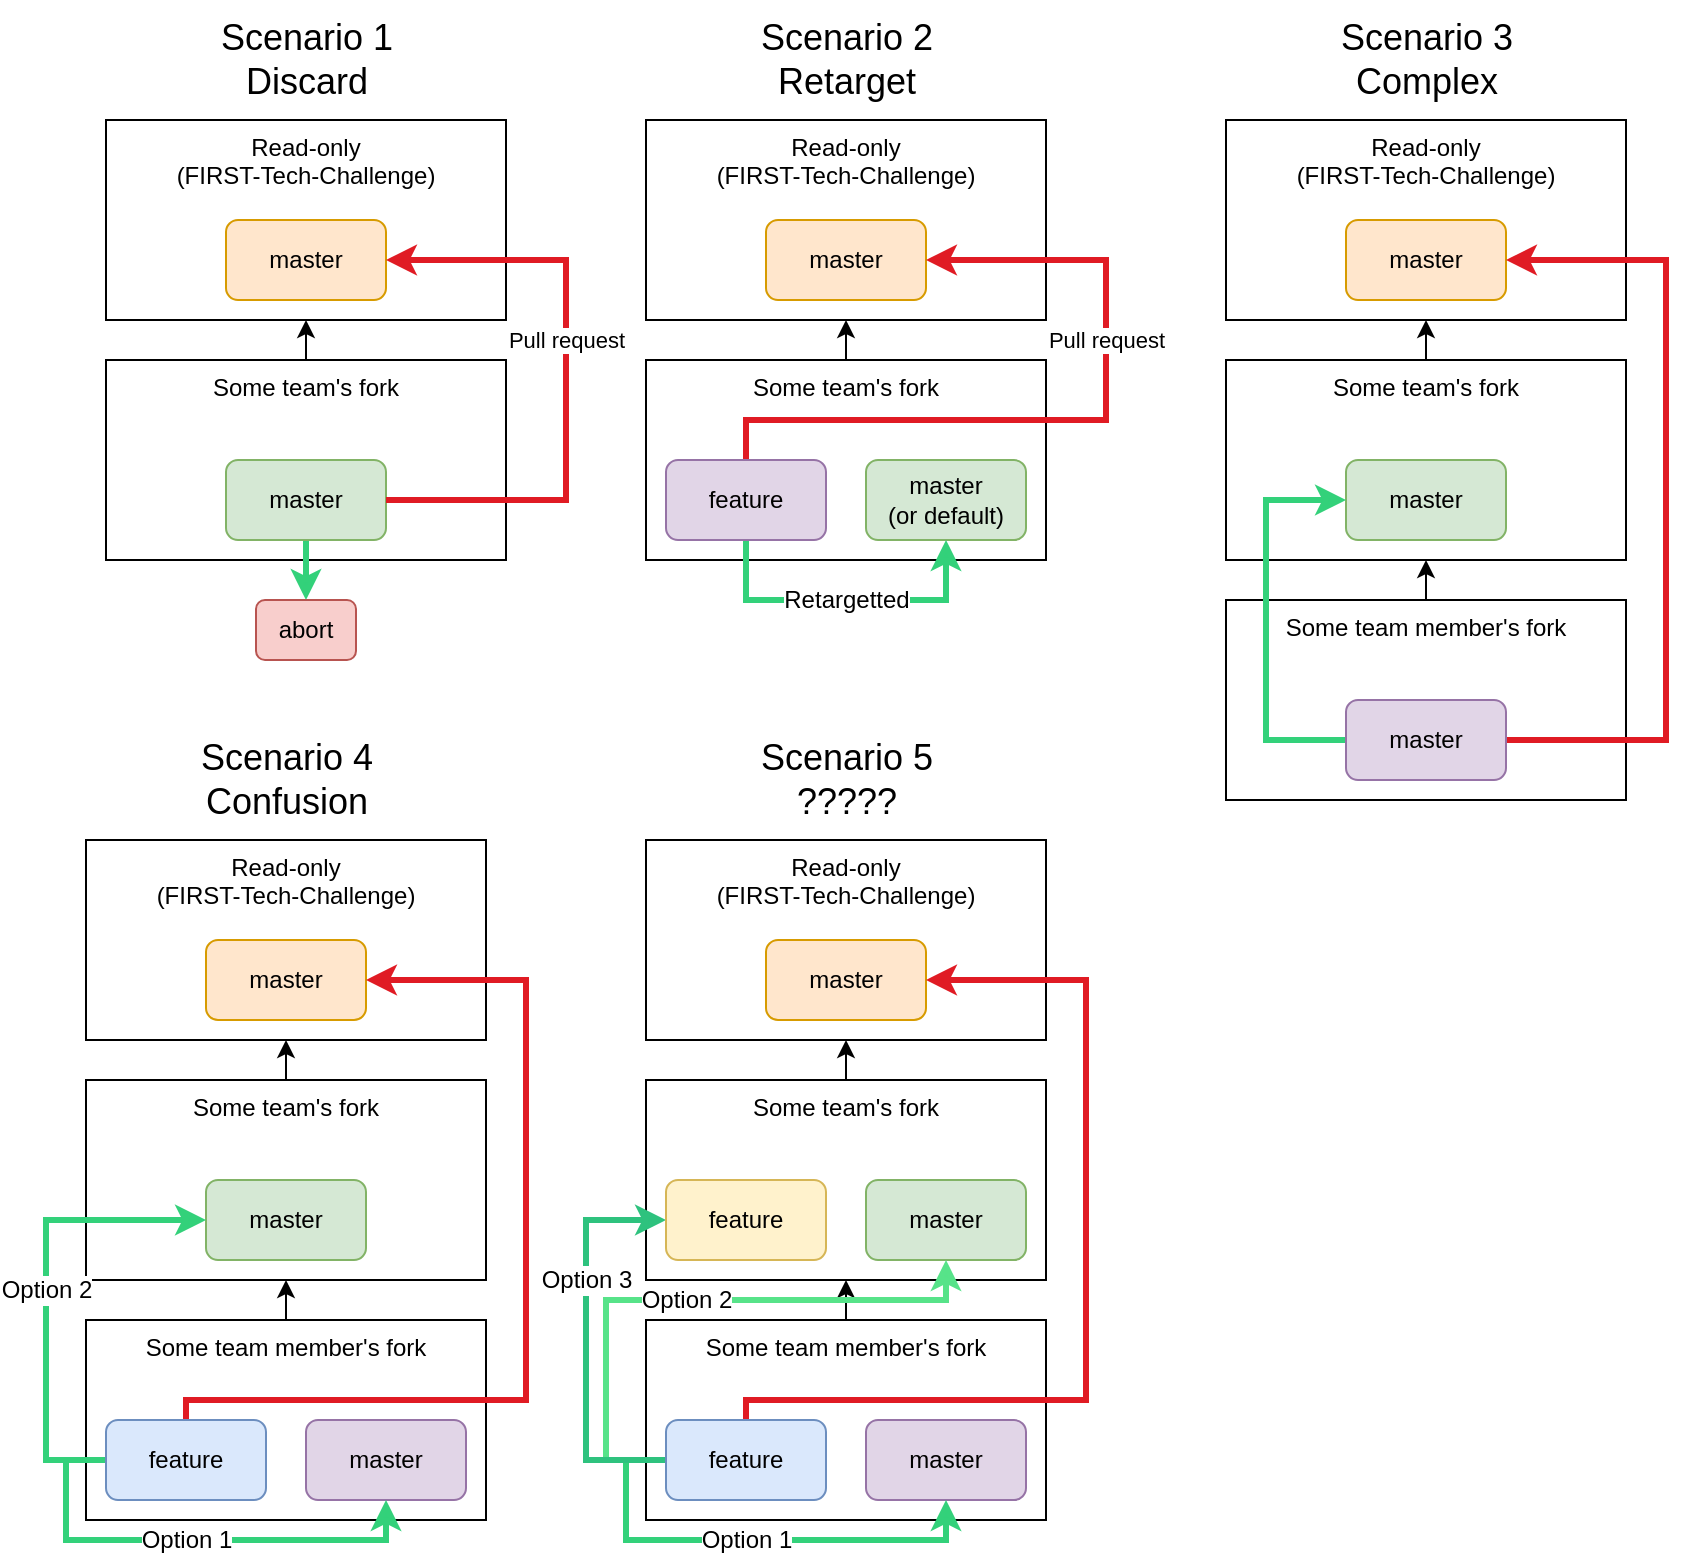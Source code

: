 <mxfile version="20.7.4" type="github">
  <diagram id="zuW3NtezVNNEAqgb-FU4" name="Page-1">
    <mxGraphModel dx="2736" dy="849" grid="1" gridSize="10" guides="1" tooltips="1" connect="1" arrows="1" fold="1" page="1" pageScale="1" pageWidth="850" pageHeight="1100" math="0" shadow="0">
      <root>
        <mxCell id="0" />
        <mxCell id="1" parent="0" />
        <mxCell id="2Jry1OnzCSv7BFg8zUcB-1" value="Read-only&lt;br&gt;&lt;div&gt;(FIRST-Tech-Challenge)&lt;br&gt;&lt;/div&gt;" style="rounded=0;whiteSpace=wrap;html=1;verticalAlign=top;" parent="1" vertex="1">
          <mxGeometry x="40" y="70" width="200" height="100" as="geometry" />
        </mxCell>
        <mxCell id="Mb1muq6yVEvMS5h108EB-6" style="edgeStyle=orthogonalEdgeStyle;rounded=0;orthogonalLoop=1;jettySize=auto;html=1;exitX=0.5;exitY=0;exitDx=0;exitDy=0;entryX=0.5;entryY=1;entryDx=0;entryDy=0;" edge="1" parent="1" source="2Jry1OnzCSv7BFg8zUcB-2" target="2Jry1OnzCSv7BFg8zUcB-1">
          <mxGeometry relative="1" as="geometry" />
        </mxCell>
        <mxCell id="2Jry1OnzCSv7BFg8zUcB-2" value="&lt;div&gt;Some team&#39;s fork&lt;/div&gt;" style="rounded=0;whiteSpace=wrap;html=1;verticalAlign=top;" parent="1" vertex="1">
          <mxGeometry x="40" y="190" width="200" height="100" as="geometry" />
        </mxCell>
        <mxCell id="zGLsr99Qgr7o7jnWKIe0-2" value="master" style="rounded=1;whiteSpace=wrap;html=1;fillColor=#ffe6cc;strokeColor=#d79b00;" parent="1" vertex="1">
          <mxGeometry x="100" y="120" width="80" height="40" as="geometry" />
        </mxCell>
        <mxCell id="zGLsr99Qgr7o7jnWKIe0-33" style="edgeStyle=orthogonalEdgeStyle;rounded=0;orthogonalLoop=1;jettySize=auto;html=1;exitX=0.5;exitY=1;exitDx=0;exitDy=0;strokeColor=#33d17a;strokeWidth=3;fontSize=12;" parent="1" source="zGLsr99Qgr7o7jnWKIe0-3" target="zGLsr99Qgr7o7jnWKIe0-31" edge="1">
          <mxGeometry relative="1" as="geometry" />
        </mxCell>
        <mxCell id="zGLsr99Qgr7o7jnWKIe0-3" value="master" style="rounded=1;whiteSpace=wrap;html=1;fillColor=#d5e8d4;strokeColor=#82b366;" parent="1" vertex="1">
          <mxGeometry x="100" y="240" width="80" height="40" as="geometry" />
        </mxCell>
        <mxCell id="2Jry1OnzCSv7BFg8zUcB-4" style="edgeStyle=orthogonalEdgeStyle;rounded=0;orthogonalLoop=1;jettySize=auto;html=1;entryX=1;entryY=0.5;entryDx=0;entryDy=0;exitX=1;exitY=0.5;exitDx=0;exitDy=0;strokeWidth=3;strokeColor=#e01b24;" parent="1" source="zGLsr99Qgr7o7jnWKIe0-3" target="zGLsr99Qgr7o7jnWKIe0-2" edge="1">
          <mxGeometry relative="1" as="geometry">
            <mxPoint x="350" y="200" as="sourcePoint" />
            <Array as="points">
              <mxPoint x="270" y="260" />
              <mxPoint x="270" y="140" />
            </Array>
          </mxGeometry>
        </mxCell>
        <mxCell id="2Jry1OnzCSv7BFg8zUcB-5" value="&lt;div&gt;Pull request&lt;/div&gt;" style="edgeLabel;html=1;align=center;verticalAlign=middle;resizable=0;points=[];" parent="2Jry1OnzCSv7BFg8zUcB-4" vertex="1" connectable="0">
          <mxGeometry x="0.08" y="3" relative="1" as="geometry">
            <mxPoint x="3" y="-8" as="offset" />
          </mxGeometry>
        </mxCell>
        <mxCell id="zGLsr99Qgr7o7jnWKIe0-5" value="&lt;div&gt;Scenario 1&lt;/div&gt;Discard" style="text;html=1;align=center;verticalAlign=middle;resizable=0;points=[];autosize=1;strokeColor=none;fillColor=none;fontSize=18;" parent="1" vertex="1">
          <mxGeometry x="85" y="10" width="110" height="60" as="geometry" />
        </mxCell>
        <mxCell id="zGLsr99Qgr7o7jnWKIe0-7" value="Read-only&lt;br&gt;&lt;div&gt;(FIRST-Tech-Challenge)&lt;br&gt;&lt;/div&gt;" style="rounded=0;whiteSpace=wrap;html=1;verticalAlign=top;" parent="1" vertex="1">
          <mxGeometry x="310" y="70" width="200" height="100" as="geometry" />
        </mxCell>
        <mxCell id="Mb1muq6yVEvMS5h108EB-5" style="edgeStyle=orthogonalEdgeStyle;rounded=0;orthogonalLoop=1;jettySize=auto;html=1;exitX=0.5;exitY=0;exitDx=0;exitDy=0;entryX=0.5;entryY=1;entryDx=0;entryDy=0;" edge="1" parent="1" source="zGLsr99Qgr7o7jnWKIe0-8" target="zGLsr99Qgr7o7jnWKIe0-7">
          <mxGeometry relative="1" as="geometry" />
        </mxCell>
        <mxCell id="zGLsr99Qgr7o7jnWKIe0-8" value="&lt;div&gt;Some team&#39;s fork&lt;/div&gt;" style="rounded=0;whiteSpace=wrap;html=1;verticalAlign=top;" parent="1" vertex="1">
          <mxGeometry x="310" y="190" width="200" height="100" as="geometry" />
        </mxCell>
        <mxCell id="zGLsr99Qgr7o7jnWKIe0-9" value="master" style="rounded=1;whiteSpace=wrap;html=1;fillColor=#ffe6cc;strokeColor=#d79b00;" parent="1" vertex="1">
          <mxGeometry x="370" y="120" width="80" height="40" as="geometry" />
        </mxCell>
        <mxCell id="zGLsr99Qgr7o7jnWKIe0-10" value="&lt;div&gt;master&lt;/div&gt;(or default)" style="rounded=1;whiteSpace=wrap;html=1;fillColor=#d5e8d4;strokeColor=#82b366;" parent="1" vertex="1">
          <mxGeometry x="420" y="240" width="80" height="40" as="geometry" />
        </mxCell>
        <mxCell id="zGLsr99Qgr7o7jnWKIe0-11" style="edgeStyle=orthogonalEdgeStyle;rounded=0;orthogonalLoop=1;jettySize=auto;html=1;entryX=1;entryY=0.5;entryDx=0;entryDy=0;exitX=0.5;exitY=0;exitDx=0;exitDy=0;strokeWidth=3;strokeColor=#e01b24;" parent="1" source="zGLsr99Qgr7o7jnWKIe0-14" target="zGLsr99Qgr7o7jnWKIe0-9" edge="1">
          <mxGeometry relative="1" as="geometry">
            <mxPoint x="620" y="200" as="sourcePoint" />
            <Array as="points">
              <mxPoint x="360" y="220" />
              <mxPoint x="540" y="220" />
              <mxPoint x="540" y="140" />
            </Array>
          </mxGeometry>
        </mxCell>
        <mxCell id="zGLsr99Qgr7o7jnWKIe0-12" value="&lt;div&gt;Pull request&lt;/div&gt;" style="edgeLabel;html=1;align=center;verticalAlign=middle;resizable=0;points=[];" parent="zGLsr99Qgr7o7jnWKIe0-11" vertex="1" connectable="0">
          <mxGeometry x="0.08" y="3" relative="1" as="geometry">
            <mxPoint x="3" y="-40" as="offset" />
          </mxGeometry>
        </mxCell>
        <mxCell id="zGLsr99Qgr7o7jnWKIe0-13" value="&lt;div&gt;Scenario 2&lt;/div&gt;&lt;div&gt;Retarget&lt;br&gt;&lt;/div&gt;" style="text;html=1;align=center;verticalAlign=middle;resizable=0;points=[];autosize=1;strokeColor=none;fillColor=none;fontSize=18;" parent="1" vertex="1">
          <mxGeometry x="355" y="10" width="110" height="60" as="geometry" />
        </mxCell>
        <mxCell id="zGLsr99Qgr7o7jnWKIe0-15" value="&lt;div style=&quot;font-size: 12px;&quot;&gt;Retargetted&lt;/div&gt;" style="edgeStyle=orthogonalEdgeStyle;rounded=0;orthogonalLoop=1;jettySize=auto;html=1;strokeColor=#33d17a;strokeWidth=3;fontSize=12;" parent="1" source="zGLsr99Qgr7o7jnWKIe0-14" target="zGLsr99Qgr7o7jnWKIe0-10" edge="1">
          <mxGeometry relative="1" as="geometry">
            <Array as="points">
              <mxPoint x="360" y="310" />
              <mxPoint x="460" y="310" />
            </Array>
          </mxGeometry>
        </mxCell>
        <mxCell id="zGLsr99Qgr7o7jnWKIe0-14" value="feature" style="rounded=1;whiteSpace=wrap;html=1;fillColor=#e1d5e7;strokeColor=#9673a6;" parent="1" vertex="1">
          <mxGeometry x="320" y="240" width="80" height="40" as="geometry" />
        </mxCell>
        <mxCell id="zGLsr99Qgr7o7jnWKIe0-16" value="Read-only&lt;br&gt;&lt;div&gt;(FIRST-Tech-Challenge)&lt;br&gt;&lt;/div&gt;" style="rounded=0;whiteSpace=wrap;html=1;verticalAlign=top;" parent="1" vertex="1">
          <mxGeometry x="600" y="70" width="200" height="100" as="geometry" />
        </mxCell>
        <mxCell id="Mb1muq6yVEvMS5h108EB-4" style="edgeStyle=orthogonalEdgeStyle;rounded=0;orthogonalLoop=1;jettySize=auto;html=1;exitX=0.5;exitY=0;exitDx=0;exitDy=0;entryX=0.5;entryY=1;entryDx=0;entryDy=0;" edge="1" parent="1" source="zGLsr99Qgr7o7jnWKIe0-17" target="zGLsr99Qgr7o7jnWKIe0-16">
          <mxGeometry relative="1" as="geometry" />
        </mxCell>
        <mxCell id="zGLsr99Qgr7o7jnWKIe0-17" value="&lt;div&gt;Some team&#39;s fork&lt;/div&gt;" style="rounded=0;whiteSpace=wrap;html=1;verticalAlign=top;" parent="1" vertex="1">
          <mxGeometry x="600" y="190" width="200" height="100" as="geometry" />
        </mxCell>
        <mxCell id="zGLsr99Qgr7o7jnWKIe0-18" value="master" style="rounded=1;whiteSpace=wrap;html=1;fillColor=#ffe6cc;strokeColor=#d79b00;" parent="1" vertex="1">
          <mxGeometry x="660" y="120" width="80" height="40" as="geometry" />
        </mxCell>
        <mxCell id="zGLsr99Qgr7o7jnWKIe0-19" value="master" style="rounded=1;whiteSpace=wrap;html=1;fillColor=#d5e8d4;strokeColor=#82b366;" parent="1" vertex="1">
          <mxGeometry x="660" y="240" width="80" height="40" as="geometry" />
        </mxCell>
        <mxCell id="zGLsr99Qgr7o7jnWKIe0-22" value="&lt;div&gt;Scenario 3&lt;/div&gt;&lt;div&gt;Complex&lt;br&gt;&lt;/div&gt;" style="text;html=1;align=center;verticalAlign=middle;resizable=0;points=[];autosize=1;strokeColor=none;fillColor=none;fontSize=18;" parent="1" vertex="1">
          <mxGeometry x="645" y="10" width="110" height="60" as="geometry" />
        </mxCell>
        <mxCell id="Mb1muq6yVEvMS5h108EB-3" style="edgeStyle=orthogonalEdgeStyle;rounded=0;orthogonalLoop=1;jettySize=auto;html=1;exitX=0.5;exitY=0;exitDx=0;exitDy=0;entryX=0.5;entryY=1;entryDx=0;entryDy=0;" edge="1" parent="1" source="zGLsr99Qgr7o7jnWKIe0-25" target="zGLsr99Qgr7o7jnWKIe0-17">
          <mxGeometry relative="1" as="geometry" />
        </mxCell>
        <mxCell id="zGLsr99Qgr7o7jnWKIe0-25" value="&lt;div&gt;Some team member&#39;s fork&lt;/div&gt;" style="rounded=0;whiteSpace=wrap;html=1;verticalAlign=top;" parent="1" vertex="1">
          <mxGeometry x="600" y="310" width="200" height="100" as="geometry" />
        </mxCell>
        <mxCell id="zGLsr99Qgr7o7jnWKIe0-27" style="edgeStyle=orthogonalEdgeStyle;rounded=0;orthogonalLoop=1;jettySize=auto;html=1;exitX=1;exitY=0.5;exitDx=0;exitDy=0;entryX=1;entryY=0.5;entryDx=0;entryDy=0;strokeColor=#e01b24;strokeWidth=3;fontSize=12;" parent="1" source="zGLsr99Qgr7o7jnWKIe0-26" target="zGLsr99Qgr7o7jnWKIe0-18" edge="1">
          <mxGeometry relative="1" as="geometry">
            <Array as="points">
              <mxPoint x="820" y="380" />
              <mxPoint x="820" y="140" />
            </Array>
          </mxGeometry>
        </mxCell>
        <mxCell id="zGLsr99Qgr7o7jnWKIe0-28" style="edgeStyle=orthogonalEdgeStyle;rounded=0;orthogonalLoop=1;jettySize=auto;html=1;exitX=0;exitY=0.5;exitDx=0;exitDy=0;entryX=0;entryY=0.5;entryDx=0;entryDy=0;strokeColor=#33d17a;strokeWidth=3;fontSize=12;" parent="1" source="zGLsr99Qgr7o7jnWKIe0-26" target="zGLsr99Qgr7o7jnWKIe0-19" edge="1">
          <mxGeometry relative="1" as="geometry">
            <Array as="points">
              <mxPoint x="620" y="380" />
              <mxPoint x="620" y="260" />
            </Array>
          </mxGeometry>
        </mxCell>
        <mxCell id="zGLsr99Qgr7o7jnWKIe0-26" value="master" style="rounded=1;whiteSpace=wrap;html=1;fillColor=#e1d5e7;strokeColor=#9673a6;" parent="1" vertex="1">
          <mxGeometry x="660" y="360" width="80" height="40" as="geometry" />
        </mxCell>
        <mxCell id="zGLsr99Qgr7o7jnWKIe0-31" value="abort" style="rounded=1;whiteSpace=wrap;html=1;fontSize=12;fillColor=#f8cecc;strokeColor=#b85450;" parent="1" vertex="1">
          <mxGeometry x="115" y="310" width="50" height="30" as="geometry" />
        </mxCell>
        <mxCell id="zGLsr99Qgr7o7jnWKIe0-34" value="Read-only&lt;br&gt;&lt;div&gt;(FIRST-Tech-Challenge)&lt;br&gt;&lt;/div&gt;" style="rounded=0;whiteSpace=wrap;html=1;verticalAlign=top;" parent="1" vertex="1">
          <mxGeometry x="30" y="430" width="200" height="100" as="geometry" />
        </mxCell>
        <mxCell id="Mb1muq6yVEvMS5h108EB-10" style="edgeStyle=orthogonalEdgeStyle;rounded=0;orthogonalLoop=1;jettySize=auto;html=1;exitX=0.5;exitY=0;exitDx=0;exitDy=0;entryX=0.5;entryY=1;entryDx=0;entryDy=0;" edge="1" parent="1" source="zGLsr99Qgr7o7jnWKIe0-35" target="zGLsr99Qgr7o7jnWKIe0-34">
          <mxGeometry relative="1" as="geometry" />
        </mxCell>
        <mxCell id="zGLsr99Qgr7o7jnWKIe0-35" value="&lt;div&gt;Some team&#39;s fork&lt;/div&gt;" style="rounded=0;whiteSpace=wrap;html=1;verticalAlign=top;" parent="1" vertex="1">
          <mxGeometry x="30" y="550" width="200" height="100" as="geometry" />
        </mxCell>
        <mxCell id="zGLsr99Qgr7o7jnWKIe0-36" value="master" style="rounded=1;whiteSpace=wrap;html=1;fillColor=#ffe6cc;strokeColor=#d79b00;" parent="1" vertex="1">
          <mxGeometry x="90" y="480" width="80" height="40" as="geometry" />
        </mxCell>
        <mxCell id="zGLsr99Qgr7o7jnWKIe0-37" value="master" style="rounded=1;whiteSpace=wrap;html=1;fillColor=#d5e8d4;strokeColor=#82b366;" parent="1" vertex="1">
          <mxGeometry x="90" y="600" width="80" height="40" as="geometry" />
        </mxCell>
        <mxCell id="zGLsr99Qgr7o7jnWKIe0-38" value="&lt;div&gt;Scenario 4&lt;br&gt;&lt;/div&gt;&lt;div&gt;Confusion&lt;br&gt;&lt;/div&gt;" style="text;html=1;align=center;verticalAlign=middle;resizable=0;points=[];autosize=1;strokeColor=none;fillColor=none;fontSize=18;" parent="1" vertex="1">
          <mxGeometry x="75" y="370" width="110" height="60" as="geometry" />
        </mxCell>
        <mxCell id="Mb1muq6yVEvMS5h108EB-9" style="edgeStyle=orthogonalEdgeStyle;rounded=0;orthogonalLoop=1;jettySize=auto;html=1;exitX=0.5;exitY=0;exitDx=0;exitDy=0;entryX=0.5;entryY=1;entryDx=0;entryDy=0;" edge="1" parent="1" source="zGLsr99Qgr7o7jnWKIe0-39" target="zGLsr99Qgr7o7jnWKIe0-35">
          <mxGeometry relative="1" as="geometry" />
        </mxCell>
        <mxCell id="zGLsr99Qgr7o7jnWKIe0-39" value="&lt;div&gt;Some team member&#39;s fork&lt;/div&gt;" style="rounded=0;whiteSpace=wrap;html=1;verticalAlign=top;" parent="1" vertex="1">
          <mxGeometry x="30" y="670" width="200" height="100" as="geometry" />
        </mxCell>
        <mxCell id="zGLsr99Qgr7o7jnWKIe0-40" style="edgeStyle=orthogonalEdgeStyle;rounded=0;orthogonalLoop=1;jettySize=auto;html=1;exitX=0.5;exitY=0;exitDx=0;exitDy=0;entryX=1;entryY=0.5;entryDx=0;entryDy=0;strokeColor=#e01b24;strokeWidth=3;fontSize=12;" parent="1" source="zGLsr99Qgr7o7jnWKIe0-43" target="zGLsr99Qgr7o7jnWKIe0-36" edge="1">
          <mxGeometry relative="1" as="geometry">
            <Array as="points">
              <mxPoint x="80" y="710" />
              <mxPoint x="250" y="710" />
              <mxPoint x="250" y="500" />
            </Array>
          </mxGeometry>
        </mxCell>
        <mxCell id="zGLsr99Qgr7o7jnWKIe0-42" value="master" style="rounded=1;whiteSpace=wrap;html=1;fillColor=#e1d5e7;strokeColor=#9673a6;" parent="1" vertex="1">
          <mxGeometry x="140" y="720" width="80" height="40" as="geometry" />
        </mxCell>
        <mxCell id="zGLsr99Qgr7o7jnWKIe0-45" value="Option 1" style="edgeStyle=orthogonalEdgeStyle;rounded=0;orthogonalLoop=1;jettySize=auto;html=1;exitX=0;exitY=0.5;exitDx=0;exitDy=0;entryX=0.5;entryY=1;entryDx=0;entryDy=0;strokeColor=#33d17a;strokeWidth=3;fontSize=12;" parent="1" source="zGLsr99Qgr7o7jnWKIe0-43" target="zGLsr99Qgr7o7jnWKIe0-42" edge="1">
          <mxGeometry relative="1" as="geometry">
            <Array as="points">
              <mxPoint x="20" y="740" />
              <mxPoint x="20" y="780" />
              <mxPoint x="180" y="780" />
            </Array>
          </mxGeometry>
        </mxCell>
        <mxCell id="zGLsr99Qgr7o7jnWKIe0-47" value="Option 2" style="edgeStyle=orthogonalEdgeStyle;rounded=0;orthogonalLoop=1;jettySize=auto;html=1;exitX=0;exitY=0.5;exitDx=0;exitDy=0;entryX=0;entryY=0.5;entryDx=0;entryDy=0;strokeColor=#33d17a;strokeWidth=3;fontSize=12;" parent="1" source="zGLsr99Qgr7o7jnWKIe0-43" target="zGLsr99Qgr7o7jnWKIe0-37" edge="1">
          <mxGeometry relative="1" as="geometry">
            <Array as="points">
              <mxPoint x="10" y="740" />
              <mxPoint x="10" y="620" />
            </Array>
          </mxGeometry>
        </mxCell>
        <mxCell id="zGLsr99Qgr7o7jnWKIe0-43" value="feature" style="rounded=1;whiteSpace=wrap;html=1;fillColor=#dae8fc;strokeColor=#6c8ebf;" parent="1" vertex="1">
          <mxGeometry x="40" y="720" width="80" height="40" as="geometry" />
        </mxCell>
        <mxCell id="zGLsr99Qgr7o7jnWKIe0-48" value="Read-only&lt;br&gt;&lt;div&gt;(FIRST-Tech-Challenge)&lt;br&gt;&lt;/div&gt;" style="rounded=0;whiteSpace=wrap;html=1;verticalAlign=top;" parent="1" vertex="1">
          <mxGeometry x="310" y="430" width="200" height="100" as="geometry" />
        </mxCell>
        <mxCell id="Mb1muq6yVEvMS5h108EB-7" style="edgeStyle=orthogonalEdgeStyle;rounded=0;orthogonalLoop=1;jettySize=auto;html=1;exitX=0.5;exitY=0;exitDx=0;exitDy=0;entryX=0.5;entryY=1;entryDx=0;entryDy=0;" edge="1" parent="1" source="zGLsr99Qgr7o7jnWKIe0-49" target="zGLsr99Qgr7o7jnWKIe0-48">
          <mxGeometry relative="1" as="geometry" />
        </mxCell>
        <mxCell id="zGLsr99Qgr7o7jnWKIe0-49" value="&lt;div&gt;Some team&#39;s fork&lt;/div&gt;" style="rounded=0;whiteSpace=wrap;html=1;verticalAlign=top;" parent="1" vertex="1">
          <mxGeometry x="310" y="550" width="200" height="100" as="geometry" />
        </mxCell>
        <mxCell id="zGLsr99Qgr7o7jnWKIe0-50" value="master" style="rounded=1;whiteSpace=wrap;html=1;fillColor=#ffe6cc;strokeColor=#d79b00;" parent="1" vertex="1">
          <mxGeometry x="370" y="480" width="80" height="40" as="geometry" />
        </mxCell>
        <mxCell id="zGLsr99Qgr7o7jnWKIe0-51" value="master" style="rounded=1;whiteSpace=wrap;html=1;fillColor=#d5e8d4;strokeColor=#82b366;" parent="1" vertex="1">
          <mxGeometry x="420" y="600" width="80" height="40" as="geometry" />
        </mxCell>
        <mxCell id="zGLsr99Qgr7o7jnWKIe0-52" value="&lt;div&gt;Scenario 5&lt;br&gt;&lt;/div&gt;&lt;div&gt;?????&lt;br&gt;&lt;/div&gt;" style="text;html=1;align=center;verticalAlign=middle;resizable=0;points=[];autosize=1;strokeColor=none;fillColor=none;fontSize=18;" parent="1" vertex="1">
          <mxGeometry x="355" y="370" width="110" height="60" as="geometry" />
        </mxCell>
        <mxCell id="Mb1muq6yVEvMS5h108EB-8" style="edgeStyle=orthogonalEdgeStyle;rounded=0;orthogonalLoop=1;jettySize=auto;html=1;exitX=0.5;exitY=0;exitDx=0;exitDy=0;entryX=0.5;entryY=1;entryDx=0;entryDy=0;" edge="1" parent="1" source="zGLsr99Qgr7o7jnWKIe0-53" target="zGLsr99Qgr7o7jnWKIe0-49">
          <mxGeometry relative="1" as="geometry" />
        </mxCell>
        <mxCell id="zGLsr99Qgr7o7jnWKIe0-53" value="&lt;div&gt;Some team member&#39;s fork&lt;/div&gt;" style="rounded=0;whiteSpace=wrap;html=1;verticalAlign=top;" parent="1" vertex="1">
          <mxGeometry x="310" y="670" width="200" height="100" as="geometry" />
        </mxCell>
        <mxCell id="zGLsr99Qgr7o7jnWKIe0-54" style="edgeStyle=orthogonalEdgeStyle;rounded=0;orthogonalLoop=1;jettySize=auto;html=1;exitX=0.5;exitY=0;exitDx=0;exitDy=0;entryX=1;entryY=0.5;entryDx=0;entryDy=0;strokeColor=#e01b24;strokeWidth=3;fontSize=12;" parent="1" source="zGLsr99Qgr7o7jnWKIe0-58" target="zGLsr99Qgr7o7jnWKIe0-50" edge="1">
          <mxGeometry relative="1" as="geometry">
            <Array as="points">
              <mxPoint x="360" y="710" />
              <mxPoint x="530" y="710" />
              <mxPoint x="530" y="500" />
            </Array>
          </mxGeometry>
        </mxCell>
        <mxCell id="zGLsr99Qgr7o7jnWKIe0-55" value="master" style="rounded=1;whiteSpace=wrap;html=1;fillColor=#e1d5e7;strokeColor=#9673a6;" parent="1" vertex="1">
          <mxGeometry x="420" y="720" width="80" height="40" as="geometry" />
        </mxCell>
        <mxCell id="zGLsr99Qgr7o7jnWKIe0-56" value="Option 1" style="edgeStyle=orthogonalEdgeStyle;rounded=0;orthogonalLoop=1;jettySize=auto;html=1;exitX=0;exitY=0.5;exitDx=0;exitDy=0;entryX=0.5;entryY=1;entryDx=0;entryDy=0;strokeColor=#33d17a;strokeWidth=3;fontSize=12;" parent="1" source="zGLsr99Qgr7o7jnWKIe0-58" target="zGLsr99Qgr7o7jnWKIe0-55" edge="1">
          <mxGeometry relative="1" as="geometry">
            <Array as="points">
              <mxPoint x="300" y="740" />
              <mxPoint x="300" y="780" />
              <mxPoint x="460" y="780" />
            </Array>
          </mxGeometry>
        </mxCell>
        <mxCell id="zGLsr99Qgr7o7jnWKIe0-60" value="Option 2" style="edgeStyle=orthogonalEdgeStyle;rounded=0;orthogonalLoop=1;jettySize=auto;html=1;exitX=0;exitY=0.5;exitDx=0;exitDy=0;entryX=0.5;entryY=1;entryDx=0;entryDy=0;strokeColor=#57e389;strokeWidth=3;fontSize=12;" parent="1" source="zGLsr99Qgr7o7jnWKIe0-58" target="zGLsr99Qgr7o7jnWKIe0-51" edge="1">
          <mxGeometry relative="1" as="geometry">
            <Array as="points">
              <mxPoint x="290" y="740" />
              <mxPoint x="290" y="660" />
              <mxPoint x="460" y="660" />
            </Array>
          </mxGeometry>
        </mxCell>
        <mxCell id="zGLsr99Qgr7o7jnWKIe0-61" value="&lt;div&gt;Option 3&lt;br&gt;&lt;/div&gt;" style="edgeStyle=orthogonalEdgeStyle;rounded=0;orthogonalLoop=1;jettySize=auto;html=1;exitX=0;exitY=0.5;exitDx=0;exitDy=0;entryX=0;entryY=0.5;entryDx=0;entryDy=0;strokeColor=#2ec27e;strokeWidth=3;fontSize=12;" parent="1" source="zGLsr99Qgr7o7jnWKIe0-58" target="zGLsr99Qgr7o7jnWKIe0-59" edge="1">
          <mxGeometry x="0.3" relative="1" as="geometry">
            <Array as="points">
              <mxPoint x="280" y="740" />
              <mxPoint x="280" y="620" />
            </Array>
            <mxPoint as="offset" />
          </mxGeometry>
        </mxCell>
        <mxCell id="zGLsr99Qgr7o7jnWKIe0-58" value="feature" style="rounded=1;whiteSpace=wrap;html=1;fillColor=#dae8fc;strokeColor=#6c8ebf;" parent="1" vertex="1">
          <mxGeometry x="320" y="720" width="80" height="40" as="geometry" />
        </mxCell>
        <mxCell id="zGLsr99Qgr7o7jnWKIe0-59" value="feature" style="rounded=1;whiteSpace=wrap;html=1;fillColor=#fff2cc;strokeColor=#d6b656;" parent="1" vertex="1">
          <mxGeometry x="320" y="600" width="80" height="40" as="geometry" />
        </mxCell>
      </root>
    </mxGraphModel>
  </diagram>
</mxfile>
